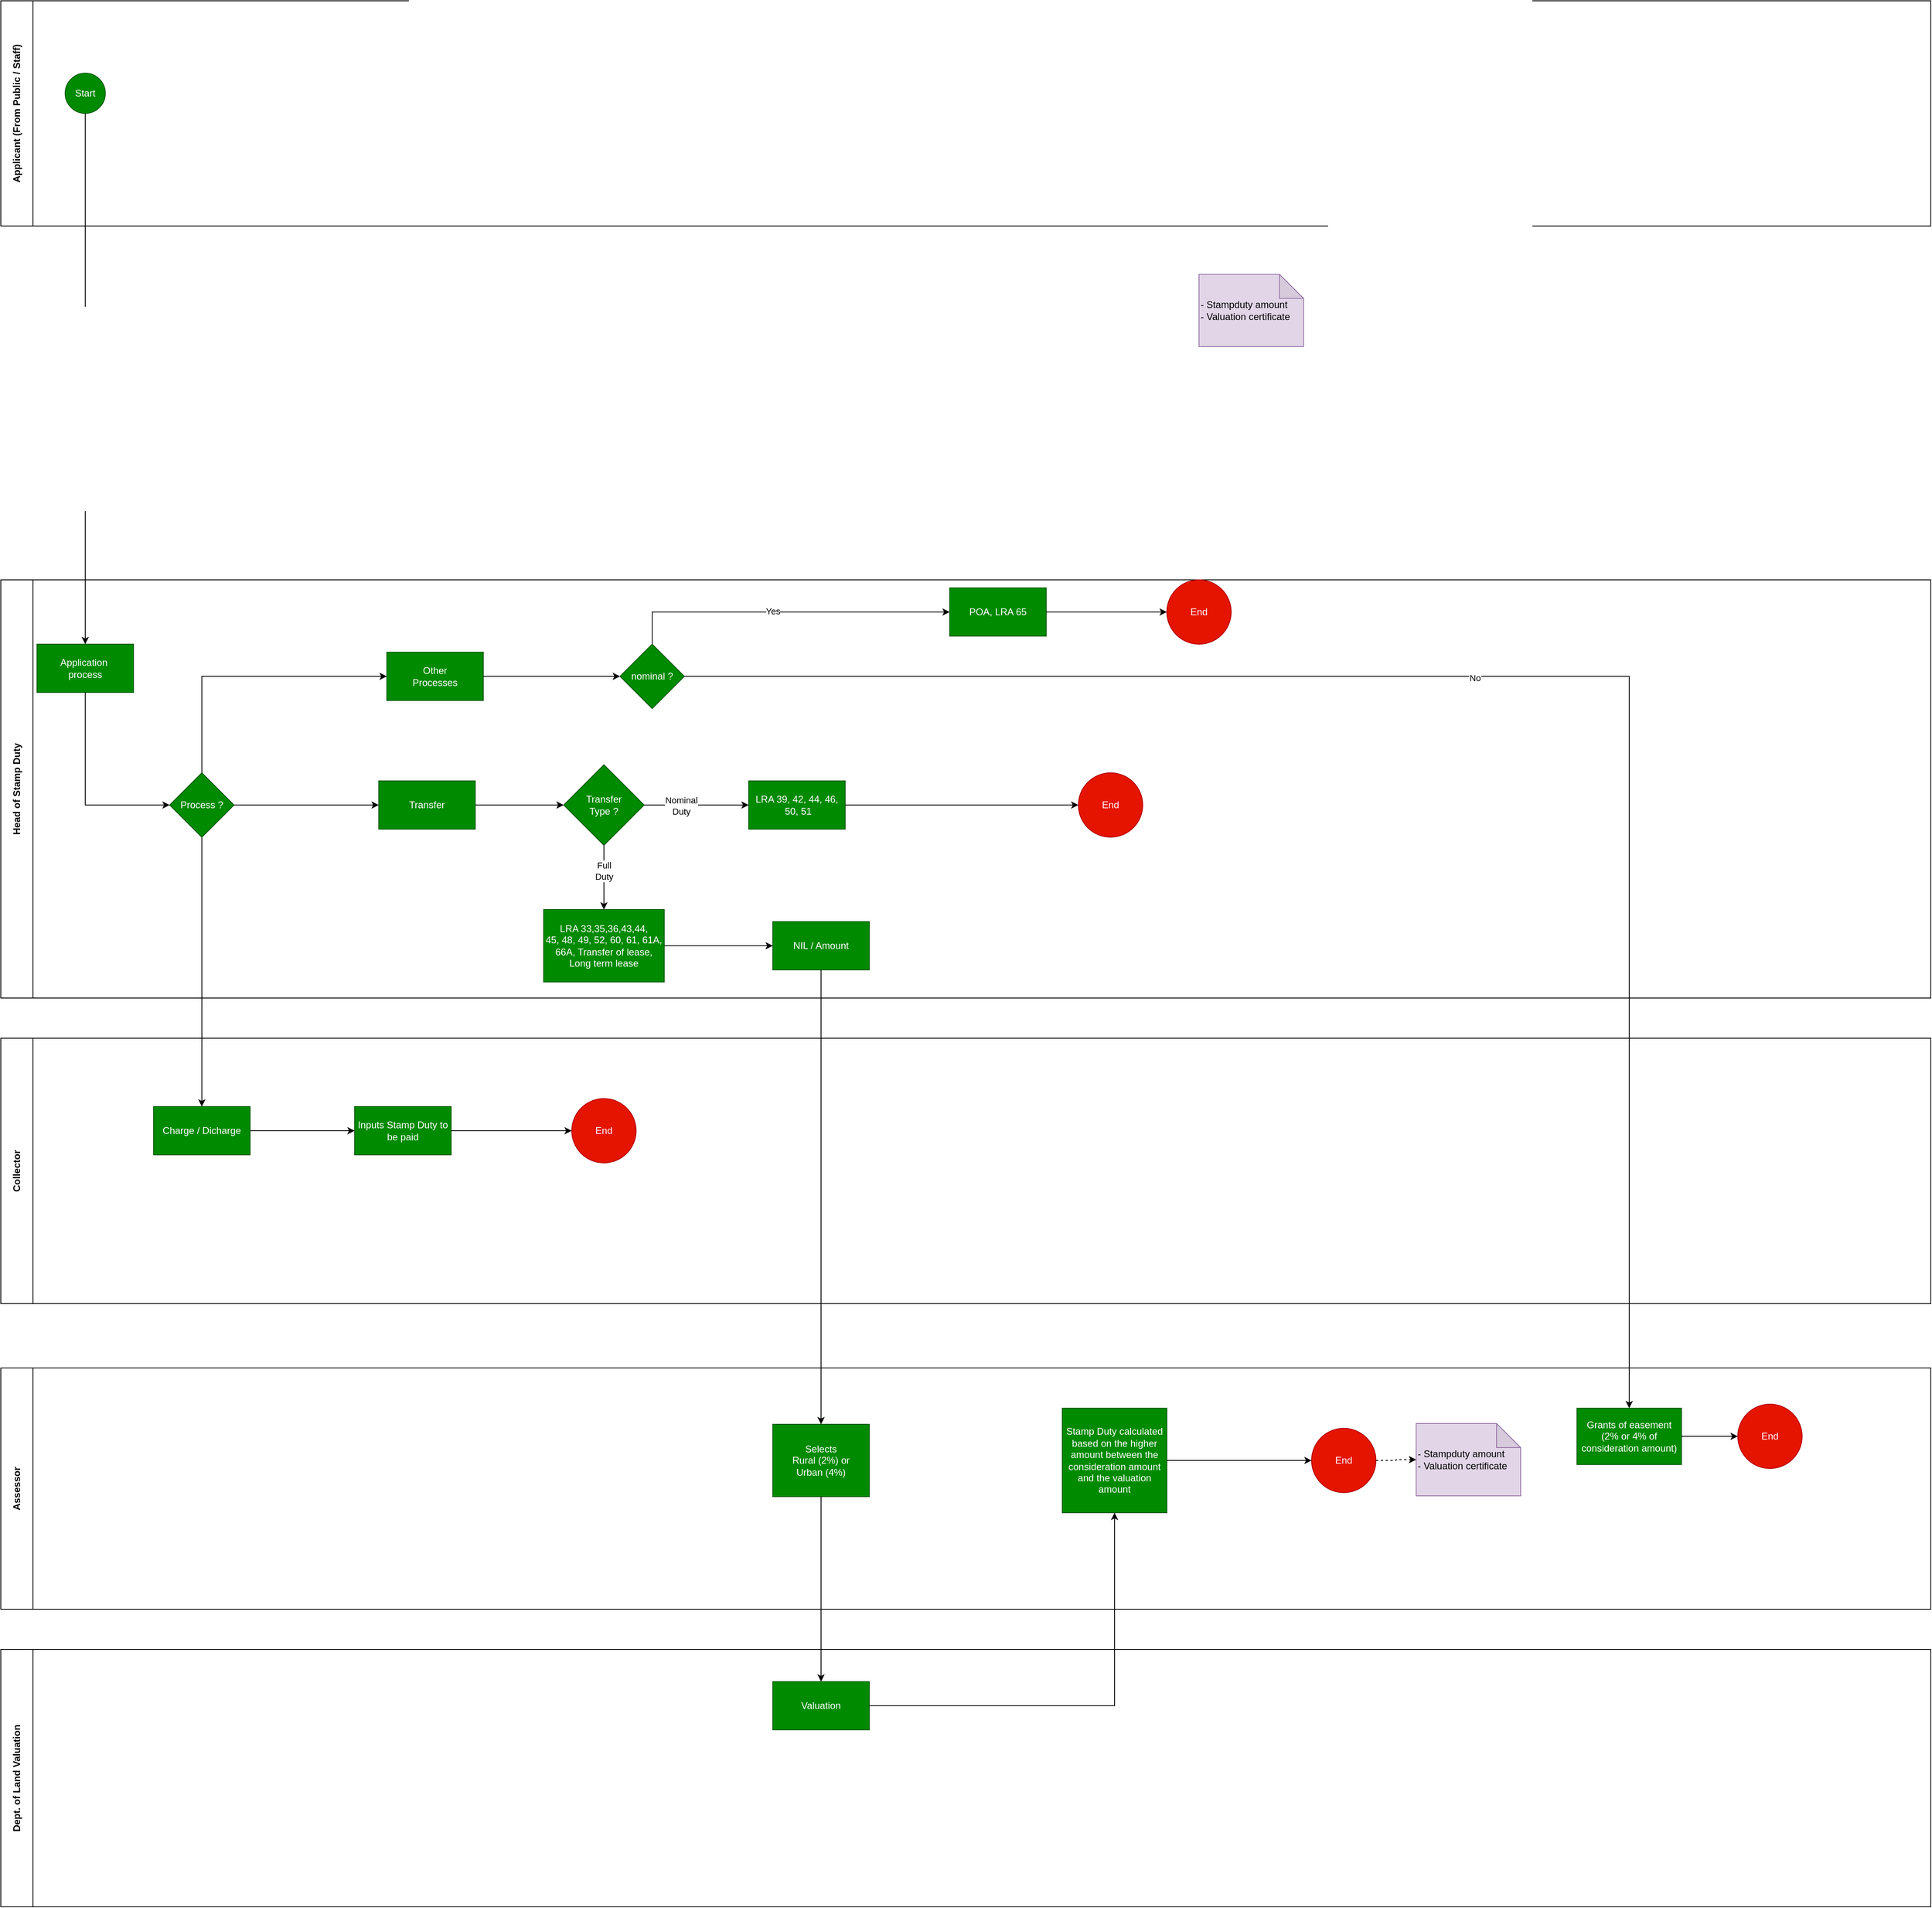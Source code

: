 <mxfile version="21.6.5" type="github">
  <diagram name="Page-1" id="wiHoxaamiO45fGIozESU">
    <mxGraphModel dx="1687" dy="2029" grid="1" gridSize="10" guides="1" tooltips="1" connect="1" arrows="1" fold="1" page="1" pageScale="1" pageWidth="850" pageHeight="1100" math="0" shadow="0">
      <root>
        <mxCell id="0" />
        <mxCell id="1" parent="0" />
        <mxCell id="bjcQ7HL3ElRiH-m9O8MQ-53" value="" style="edgeStyle=orthogonalEdgeStyle;rounded=0;orthogonalLoop=1;jettySize=auto;html=1;exitX=0.5;exitY=1;exitDx=0;exitDy=0;" edge="1" parent="1" source="bjcQ7HL3ElRiH-m9O8MQ-5" target="bjcQ7HL3ElRiH-m9O8MQ-52">
          <mxGeometry relative="1" as="geometry" />
        </mxCell>
        <mxCell id="bjcQ7HL3ElRiH-m9O8MQ-76" value="- Stampduty amount&lt;br&gt;- Valuation certificate" style="shape=note;whiteSpace=wrap;html=1;backgroundOutline=1;darkOpacity=0.05;fillColor=#e1d5e7;strokeColor=#9673a6;align=left;" vertex="1" parent="1">
          <mxGeometry x="1490" y="60" width="130" height="90" as="geometry" />
        </mxCell>
        <mxCell id="bjcQ7HL3ElRiH-m9O8MQ-79" value="Head of Stamp Duty" style="swimlane;horizontal=0;whiteSpace=wrap;html=1;startSize=40;" vertex="1" parent="1">
          <mxGeometry y="440" width="2400" height="520" as="geometry" />
        </mxCell>
        <mxCell id="bjcQ7HL3ElRiH-m9O8MQ-3" value="Application&amp;nbsp;&lt;br&gt;process" style="whiteSpace=wrap;html=1;fillColor=#008a00;strokeColor=#005700;fontColor=#ffffff;" vertex="1" parent="bjcQ7HL3ElRiH-m9O8MQ-79">
          <mxGeometry x="45" y="80" width="120" height="60" as="geometry" />
        </mxCell>
        <mxCell id="bjcQ7HL3ElRiH-m9O8MQ-9" value="Transfer" style="whiteSpace=wrap;html=1;fillColor=#008a00;strokeColor=#005700;fontColor=#ffffff;" vertex="1" parent="bjcQ7HL3ElRiH-m9O8MQ-79">
          <mxGeometry x="470" y="250" width="120" height="60" as="geometry" />
        </mxCell>
        <mxCell id="bjcQ7HL3ElRiH-m9O8MQ-11" value="Transfer&lt;br&gt;Type ?" style="rhombus;whiteSpace=wrap;html=1;fillColor=#008a00;strokeColor=#005700;fontColor=#ffffff;" vertex="1" parent="bjcQ7HL3ElRiH-m9O8MQ-79">
          <mxGeometry x="700" y="230" width="100" height="100" as="geometry" />
        </mxCell>
        <mxCell id="bjcQ7HL3ElRiH-m9O8MQ-12" value="" style="edgeStyle=orthogonalEdgeStyle;rounded=0;orthogonalLoop=1;jettySize=auto;html=1;" edge="1" parent="bjcQ7HL3ElRiH-m9O8MQ-79" source="bjcQ7HL3ElRiH-m9O8MQ-9" target="bjcQ7HL3ElRiH-m9O8MQ-11">
          <mxGeometry relative="1" as="geometry" />
        </mxCell>
        <mxCell id="bjcQ7HL3ElRiH-m9O8MQ-5" value="Process ?" style="rhombus;whiteSpace=wrap;html=1;fillColor=#008a00;strokeColor=#005700;fontColor=#ffffff;" vertex="1" parent="bjcQ7HL3ElRiH-m9O8MQ-79">
          <mxGeometry x="210" y="240" width="80" height="80" as="geometry" />
        </mxCell>
        <mxCell id="bjcQ7HL3ElRiH-m9O8MQ-6" value="" style="edgeStyle=orthogonalEdgeStyle;rounded=0;orthogonalLoop=1;jettySize=auto;html=1;entryX=0;entryY=0.5;entryDx=0;entryDy=0;exitX=0.5;exitY=1;exitDx=0;exitDy=0;" edge="1" parent="bjcQ7HL3ElRiH-m9O8MQ-79" source="bjcQ7HL3ElRiH-m9O8MQ-3" target="bjcQ7HL3ElRiH-m9O8MQ-5">
          <mxGeometry relative="1" as="geometry" />
        </mxCell>
        <mxCell id="bjcQ7HL3ElRiH-m9O8MQ-10" value="" style="edgeStyle=orthogonalEdgeStyle;rounded=0;orthogonalLoop=1;jettySize=auto;html=1;" edge="1" parent="bjcQ7HL3ElRiH-m9O8MQ-79" source="bjcQ7HL3ElRiH-m9O8MQ-5" target="bjcQ7HL3ElRiH-m9O8MQ-9">
          <mxGeometry relative="1" as="geometry" />
        </mxCell>
        <mxCell id="bjcQ7HL3ElRiH-m9O8MQ-18" value="LRA 39, 42, 44, 46,&lt;br&gt;&amp;nbsp;50, 51" style="whiteSpace=wrap;html=1;fillColor=#008a00;strokeColor=#005700;fontColor=#ffffff;" vertex="1" parent="bjcQ7HL3ElRiH-m9O8MQ-79">
          <mxGeometry x="930" y="250" width="120" height="60" as="geometry" />
        </mxCell>
        <mxCell id="bjcQ7HL3ElRiH-m9O8MQ-19" value="" style="edgeStyle=orthogonalEdgeStyle;rounded=0;orthogonalLoop=1;jettySize=auto;html=1;" edge="1" parent="bjcQ7HL3ElRiH-m9O8MQ-79" source="bjcQ7HL3ElRiH-m9O8MQ-11" target="bjcQ7HL3ElRiH-m9O8MQ-18">
          <mxGeometry relative="1" as="geometry" />
        </mxCell>
        <mxCell id="bjcQ7HL3ElRiH-m9O8MQ-20" value="Nominal&lt;br&gt;Duty" style="edgeLabel;html=1;align=center;verticalAlign=middle;resizable=0;points=[];" vertex="1" connectable="0" parent="bjcQ7HL3ElRiH-m9O8MQ-19">
          <mxGeometry x="-0.289" y="-1" relative="1" as="geometry">
            <mxPoint as="offset" />
          </mxGeometry>
        </mxCell>
        <mxCell id="bjcQ7HL3ElRiH-m9O8MQ-15" value="LRA 33,35,36,43,44,&lt;br&gt;45, 48, 49, 52, 60, 61, 61A, 66A, Transfer of lease, Long term lease" style="whiteSpace=wrap;html=1;fillColor=#008a00;strokeColor=#005700;fontColor=#ffffff;" vertex="1" parent="bjcQ7HL3ElRiH-m9O8MQ-79">
          <mxGeometry x="675" y="410" width="150" height="90" as="geometry" />
        </mxCell>
        <mxCell id="bjcQ7HL3ElRiH-m9O8MQ-16" value="" style="edgeStyle=orthogonalEdgeStyle;rounded=0;orthogonalLoop=1;jettySize=auto;html=1;" edge="1" parent="bjcQ7HL3ElRiH-m9O8MQ-79" source="bjcQ7HL3ElRiH-m9O8MQ-11" target="bjcQ7HL3ElRiH-m9O8MQ-15">
          <mxGeometry relative="1" as="geometry" />
        </mxCell>
        <mxCell id="bjcQ7HL3ElRiH-m9O8MQ-17" value="Full&lt;br&gt;Duty" style="edgeLabel;html=1;align=center;verticalAlign=middle;resizable=0;points=[];" vertex="1" connectable="0" parent="bjcQ7HL3ElRiH-m9O8MQ-16">
          <mxGeometry x="-0.2" relative="1" as="geometry">
            <mxPoint as="offset" />
          </mxGeometry>
        </mxCell>
        <mxCell id="bjcQ7HL3ElRiH-m9O8MQ-77" value="End" style="ellipse;whiteSpace=wrap;html=1;fillColor=#e51400;strokeColor=#B20000;fontColor=#ffffff;" vertex="1" parent="bjcQ7HL3ElRiH-m9O8MQ-79">
          <mxGeometry x="1340" y="240" width="80" height="80" as="geometry" />
        </mxCell>
        <mxCell id="bjcQ7HL3ElRiH-m9O8MQ-78" value="" style="edgeStyle=orthogonalEdgeStyle;rounded=0;orthogonalLoop=1;jettySize=auto;html=1;" edge="1" parent="bjcQ7HL3ElRiH-m9O8MQ-79" source="bjcQ7HL3ElRiH-m9O8MQ-18" target="bjcQ7HL3ElRiH-m9O8MQ-77">
          <mxGeometry relative="1" as="geometry" />
        </mxCell>
        <mxCell id="bjcQ7HL3ElRiH-m9O8MQ-23" value="NIL / Amount" style="whiteSpace=wrap;html=1;fillColor=#008a00;strokeColor=#005700;fontColor=#ffffff;" vertex="1" parent="bjcQ7HL3ElRiH-m9O8MQ-79">
          <mxGeometry x="960" y="425" width="120" height="60" as="geometry" />
        </mxCell>
        <mxCell id="bjcQ7HL3ElRiH-m9O8MQ-22" value="" style="edgeStyle=orthogonalEdgeStyle;rounded=0;orthogonalLoop=1;jettySize=auto;html=1;entryX=0;entryY=0.5;entryDx=0;entryDy=0;" edge="1" parent="bjcQ7HL3ElRiH-m9O8MQ-79" source="bjcQ7HL3ElRiH-m9O8MQ-15" target="bjcQ7HL3ElRiH-m9O8MQ-23">
          <mxGeometry relative="1" as="geometry">
            <mxPoint x="910" y="380" as="targetPoint" />
          </mxGeometry>
        </mxCell>
        <mxCell id="bjcQ7HL3ElRiH-m9O8MQ-50" value="Other&lt;br&gt;Processes" style="whiteSpace=wrap;html=1;fillColor=#008a00;strokeColor=#005700;fontColor=#ffffff;" vertex="1" parent="bjcQ7HL3ElRiH-m9O8MQ-79">
          <mxGeometry x="480" y="90" width="120" height="60" as="geometry" />
        </mxCell>
        <mxCell id="bjcQ7HL3ElRiH-m9O8MQ-51" value="" style="edgeStyle=orthogonalEdgeStyle;rounded=0;orthogonalLoop=1;jettySize=auto;html=1;exitX=0.5;exitY=0;exitDx=0;exitDy=0;entryX=0;entryY=0.5;entryDx=0;entryDy=0;" edge="1" parent="bjcQ7HL3ElRiH-m9O8MQ-79" source="bjcQ7HL3ElRiH-m9O8MQ-5" target="bjcQ7HL3ElRiH-m9O8MQ-50">
          <mxGeometry relative="1" as="geometry" />
        </mxCell>
        <mxCell id="bjcQ7HL3ElRiH-m9O8MQ-54" value="nominal ?" style="rhombus;whiteSpace=wrap;html=1;fillColor=#008a00;strokeColor=#005700;fontColor=#ffffff;" vertex="1" parent="bjcQ7HL3ElRiH-m9O8MQ-79">
          <mxGeometry x="770" y="80" width="80" height="80" as="geometry" />
        </mxCell>
        <mxCell id="bjcQ7HL3ElRiH-m9O8MQ-55" value="" style="edgeStyle=orthogonalEdgeStyle;rounded=0;orthogonalLoop=1;jettySize=auto;html=1;" edge="1" parent="bjcQ7HL3ElRiH-m9O8MQ-79" source="bjcQ7HL3ElRiH-m9O8MQ-50" target="bjcQ7HL3ElRiH-m9O8MQ-54">
          <mxGeometry relative="1" as="geometry" />
        </mxCell>
        <mxCell id="bjcQ7HL3ElRiH-m9O8MQ-56" value="POA, LRA 65" style="whiteSpace=wrap;html=1;fillColor=#008a00;strokeColor=#005700;fontColor=#ffffff;" vertex="1" parent="bjcQ7HL3ElRiH-m9O8MQ-79">
          <mxGeometry x="1180" y="10" width="120" height="60" as="geometry" />
        </mxCell>
        <mxCell id="bjcQ7HL3ElRiH-m9O8MQ-57" value="" style="edgeStyle=orthogonalEdgeStyle;rounded=0;orthogonalLoop=1;jettySize=auto;html=1;exitX=0.5;exitY=0;exitDx=0;exitDy=0;entryX=0;entryY=0.5;entryDx=0;entryDy=0;" edge="1" parent="bjcQ7HL3ElRiH-m9O8MQ-79" source="bjcQ7HL3ElRiH-m9O8MQ-54" target="bjcQ7HL3ElRiH-m9O8MQ-56">
          <mxGeometry relative="1" as="geometry" />
        </mxCell>
        <mxCell id="bjcQ7HL3ElRiH-m9O8MQ-58" value="Yes" style="edgeLabel;html=1;align=center;verticalAlign=middle;resizable=0;points=[];" vertex="1" connectable="0" parent="bjcQ7HL3ElRiH-m9O8MQ-57">
          <mxGeometry x="-0.075" y="1" relative="1" as="geometry">
            <mxPoint as="offset" />
          </mxGeometry>
        </mxCell>
        <mxCell id="bjcQ7HL3ElRiH-m9O8MQ-74" value="End" style="ellipse;whiteSpace=wrap;html=1;fillColor=#e51400;strokeColor=#B20000;fontColor=#ffffff;" vertex="1" parent="bjcQ7HL3ElRiH-m9O8MQ-79">
          <mxGeometry x="1450" width="80" height="80" as="geometry" />
        </mxCell>
        <mxCell id="bjcQ7HL3ElRiH-m9O8MQ-75" value="" style="edgeStyle=orthogonalEdgeStyle;rounded=0;orthogonalLoop=1;jettySize=auto;html=1;" edge="1" parent="bjcQ7HL3ElRiH-m9O8MQ-79" source="bjcQ7HL3ElRiH-m9O8MQ-56" target="bjcQ7HL3ElRiH-m9O8MQ-74">
          <mxGeometry relative="1" as="geometry" />
        </mxCell>
        <mxCell id="bjcQ7HL3ElRiH-m9O8MQ-80" value="Collector" style="swimlane;horizontal=0;whiteSpace=wrap;html=1;startSize=40;" vertex="1" parent="1">
          <mxGeometry y="1010" width="2400" height="330" as="geometry" />
        </mxCell>
        <mxCell id="bjcQ7HL3ElRiH-m9O8MQ-83" value="" style="edgeStyle=orthogonalEdgeStyle;rounded=0;orthogonalLoop=1;jettySize=auto;html=1;" edge="1" parent="bjcQ7HL3ElRiH-m9O8MQ-80" source="bjcQ7HL3ElRiH-m9O8MQ-52" target="bjcQ7HL3ElRiH-m9O8MQ-82">
          <mxGeometry relative="1" as="geometry" />
        </mxCell>
        <mxCell id="bjcQ7HL3ElRiH-m9O8MQ-52" value="Charge / Dicharge" style="whiteSpace=wrap;html=1;fillColor=#008a00;strokeColor=#005700;fontColor=#ffffff;" vertex="1" parent="bjcQ7HL3ElRiH-m9O8MQ-80">
          <mxGeometry x="190" y="85" width="120" height="60" as="geometry" />
        </mxCell>
        <mxCell id="bjcQ7HL3ElRiH-m9O8MQ-68" value="End" style="ellipse;whiteSpace=wrap;html=1;fillColor=#e51400;strokeColor=#B20000;fontColor=#ffffff;" vertex="1" parent="bjcQ7HL3ElRiH-m9O8MQ-80">
          <mxGeometry x="710" y="75" width="80" height="80" as="geometry" />
        </mxCell>
        <mxCell id="bjcQ7HL3ElRiH-m9O8MQ-84" style="edgeStyle=orthogonalEdgeStyle;rounded=0;orthogonalLoop=1;jettySize=auto;html=1;entryX=0;entryY=0.5;entryDx=0;entryDy=0;" edge="1" parent="bjcQ7HL3ElRiH-m9O8MQ-80" source="bjcQ7HL3ElRiH-m9O8MQ-82" target="bjcQ7HL3ElRiH-m9O8MQ-68">
          <mxGeometry relative="1" as="geometry" />
        </mxCell>
        <mxCell id="bjcQ7HL3ElRiH-m9O8MQ-82" value="Inputs Stamp Duty to be paid" style="whiteSpace=wrap;html=1;fillColor=#008a00;strokeColor=#005700;fontColor=#ffffff;" vertex="1" parent="bjcQ7HL3ElRiH-m9O8MQ-80">
          <mxGeometry x="440" y="85" width="120" height="60" as="geometry" />
        </mxCell>
        <mxCell id="bjcQ7HL3ElRiH-m9O8MQ-81" value="Applicant (From Public / Staff)" style="swimlane;horizontal=0;whiteSpace=wrap;html=1;startSize=40;" vertex="1" parent="1">
          <mxGeometry y="-280" width="2400" height="280" as="geometry" />
        </mxCell>
        <mxCell id="bjcQ7HL3ElRiH-m9O8MQ-2" value="Start" style="ellipse;whiteSpace=wrap;html=1;aspect=fixed;fillColor=#008a00;fontColor=#ffffff;strokeColor=#005700;" vertex="1" parent="bjcQ7HL3ElRiH-m9O8MQ-81">
          <mxGeometry x="80" y="90" width="50" height="50" as="geometry" />
        </mxCell>
        <mxCell id="bjcQ7HL3ElRiH-m9O8MQ-4" value="" style="edgeStyle=orthogonalEdgeStyle;rounded=0;orthogonalLoop=1;jettySize=auto;html=1;" edge="1" parent="1" source="bjcQ7HL3ElRiH-m9O8MQ-2" target="bjcQ7HL3ElRiH-m9O8MQ-3">
          <mxGeometry relative="1" as="geometry" />
        </mxCell>
        <mxCell id="bjcQ7HL3ElRiH-m9O8MQ-85" value="Dept. of Land Valuation" style="swimlane;horizontal=0;whiteSpace=wrap;html=1;startSize=40;" vertex="1" parent="1">
          <mxGeometry y="1770" width="2400" height="320" as="geometry" />
        </mxCell>
        <mxCell id="bjcQ7HL3ElRiH-m9O8MQ-27" value="Valuation" style="whiteSpace=wrap;html=1;fillColor=#008a00;strokeColor=#005700;fontColor=#ffffff;" vertex="1" parent="bjcQ7HL3ElRiH-m9O8MQ-85">
          <mxGeometry x="960" y="40" width="120" height="60" as="geometry" />
        </mxCell>
        <mxCell id="bjcQ7HL3ElRiH-m9O8MQ-28" value="" style="edgeStyle=orthogonalEdgeStyle;rounded=0;orthogonalLoop=1;jettySize=auto;html=1;" edge="1" parent="1" source="bjcQ7HL3ElRiH-m9O8MQ-23" target="bjcQ7HL3ElRiH-m9O8MQ-87">
          <mxGeometry relative="1" as="geometry" />
        </mxCell>
        <mxCell id="bjcQ7HL3ElRiH-m9O8MQ-86" value="Assessor" style="swimlane;horizontal=0;whiteSpace=wrap;html=1;startSize=40;" vertex="1" parent="1">
          <mxGeometry y="1420" width="2400" height="300" as="geometry" />
        </mxCell>
        <mxCell id="bjcQ7HL3ElRiH-m9O8MQ-59" value="Grants of easement&lt;br&gt;(2% or 4% of consideration amount)" style="whiteSpace=wrap;html=1;fillColor=#008a00;strokeColor=#005700;fontColor=#ffffff;" vertex="1" parent="bjcQ7HL3ElRiH-m9O8MQ-86">
          <mxGeometry x="1960" y="50" width="130" height="70" as="geometry" />
        </mxCell>
        <mxCell id="bjcQ7HL3ElRiH-m9O8MQ-87" value="Selects &lt;br&gt;Rural (2%) or &lt;br&gt;Urban (4%)" style="whiteSpace=wrap;html=1;fillColor=#008a00;strokeColor=#005700;fontColor=#ffffff;" vertex="1" parent="bjcQ7HL3ElRiH-m9O8MQ-86">
          <mxGeometry x="960" y="70" width="120" height="90" as="geometry" />
        </mxCell>
        <mxCell id="bjcQ7HL3ElRiH-m9O8MQ-33" value="Stamp Duty calculated based on the higher amount between the consideration amount and the valuation amount" style="whiteSpace=wrap;html=1;fillColor=#008a00;strokeColor=#005700;fontColor=#ffffff;" vertex="1" parent="bjcQ7HL3ElRiH-m9O8MQ-86">
          <mxGeometry x="1320" y="50" width="130" height="130" as="geometry" />
        </mxCell>
        <mxCell id="bjcQ7HL3ElRiH-m9O8MQ-36" value="End" style="ellipse;whiteSpace=wrap;html=1;fillColor=#e51400;strokeColor=#B20000;fontColor=#ffffff;" vertex="1" parent="bjcQ7HL3ElRiH-m9O8MQ-86">
          <mxGeometry x="1630" y="75" width="80" height="80" as="geometry" />
        </mxCell>
        <mxCell id="bjcQ7HL3ElRiH-m9O8MQ-90" style="edgeStyle=orthogonalEdgeStyle;rounded=0;orthogonalLoop=1;jettySize=auto;html=1;entryX=0;entryY=0.5;entryDx=0;entryDy=0;" edge="1" parent="bjcQ7HL3ElRiH-m9O8MQ-86" source="bjcQ7HL3ElRiH-m9O8MQ-33" target="bjcQ7HL3ElRiH-m9O8MQ-36">
          <mxGeometry relative="1" as="geometry" />
        </mxCell>
        <mxCell id="bjcQ7HL3ElRiH-m9O8MQ-38" value="- Stampduty amount&lt;br&gt;- Valuation certificate" style="shape=note;whiteSpace=wrap;html=1;backgroundOutline=1;darkOpacity=0.05;fillColor=#e1d5e7;strokeColor=#9673a6;align=left;" vertex="1" parent="bjcQ7HL3ElRiH-m9O8MQ-86">
          <mxGeometry x="1760" y="69" width="130" height="90" as="geometry" />
        </mxCell>
        <mxCell id="bjcQ7HL3ElRiH-m9O8MQ-39" style="edgeStyle=orthogonalEdgeStyle;rounded=0;orthogonalLoop=1;jettySize=auto;html=1;entryX=0;entryY=0.5;entryDx=0;entryDy=0;entryPerimeter=0;dashed=1;" edge="1" parent="bjcQ7HL3ElRiH-m9O8MQ-86" source="bjcQ7HL3ElRiH-m9O8MQ-36" target="bjcQ7HL3ElRiH-m9O8MQ-38">
          <mxGeometry relative="1" as="geometry" />
        </mxCell>
        <mxCell id="bjcQ7HL3ElRiH-m9O8MQ-72" value="End" style="ellipse;whiteSpace=wrap;html=1;fillColor=#e51400;strokeColor=#B20000;fontColor=#ffffff;" vertex="1" parent="bjcQ7HL3ElRiH-m9O8MQ-86">
          <mxGeometry x="2160" y="45" width="80" height="80" as="geometry" />
        </mxCell>
        <mxCell id="bjcQ7HL3ElRiH-m9O8MQ-73" value="" style="edgeStyle=orthogonalEdgeStyle;rounded=0;orthogonalLoop=1;jettySize=auto;html=1;" edge="1" parent="bjcQ7HL3ElRiH-m9O8MQ-86" source="bjcQ7HL3ElRiH-m9O8MQ-59" target="bjcQ7HL3ElRiH-m9O8MQ-72">
          <mxGeometry relative="1" as="geometry" />
        </mxCell>
        <mxCell id="bjcQ7HL3ElRiH-m9O8MQ-60" value="" style="edgeStyle=orthogonalEdgeStyle;rounded=0;orthogonalLoop=1;jettySize=auto;html=1;" edge="1" parent="1" source="bjcQ7HL3ElRiH-m9O8MQ-54" target="bjcQ7HL3ElRiH-m9O8MQ-59">
          <mxGeometry relative="1" as="geometry" />
        </mxCell>
        <mxCell id="bjcQ7HL3ElRiH-m9O8MQ-61" value="No" style="edgeLabel;html=1;align=center;verticalAlign=middle;resizable=0;points=[];" vertex="1" connectable="0" parent="bjcQ7HL3ElRiH-m9O8MQ-60">
          <mxGeometry x="-0.057" y="-2" relative="1" as="geometry">
            <mxPoint as="offset" />
          </mxGeometry>
        </mxCell>
        <mxCell id="bjcQ7HL3ElRiH-m9O8MQ-89" style="edgeStyle=orthogonalEdgeStyle;rounded=0;orthogonalLoop=1;jettySize=auto;html=1;entryX=0.5;entryY=0;entryDx=0;entryDy=0;" edge="1" parent="1" source="bjcQ7HL3ElRiH-m9O8MQ-87" target="bjcQ7HL3ElRiH-m9O8MQ-27">
          <mxGeometry relative="1" as="geometry" />
        </mxCell>
        <mxCell id="bjcQ7HL3ElRiH-m9O8MQ-34" value="" style="edgeStyle=orthogonalEdgeStyle;rounded=0;orthogonalLoop=1;jettySize=auto;html=1;" edge="1" parent="1" source="bjcQ7HL3ElRiH-m9O8MQ-27" target="bjcQ7HL3ElRiH-m9O8MQ-33">
          <mxGeometry relative="1" as="geometry" />
        </mxCell>
      </root>
    </mxGraphModel>
  </diagram>
</mxfile>
